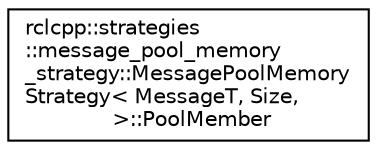 digraph "Graphical Class Hierarchy"
{
  edge [fontname="Helvetica",fontsize="10",labelfontname="Helvetica",labelfontsize="10"];
  node [fontname="Helvetica",fontsize="10",shape=record];
  rankdir="LR";
  Node0 [label="rclcpp::strategies\l::message_pool_memory\l_strategy::MessagePoolMemory\lStrategy\< MessageT, Size,\l \>::PoolMember",height=0.2,width=0.4,color="black", fillcolor="white", style="filled",URL="$structrclcpp_1_1strategies_1_1message__pool__memory__strategy_1_1MessagePoolMemoryStrategy_1_1PoolMember.html"];
}
